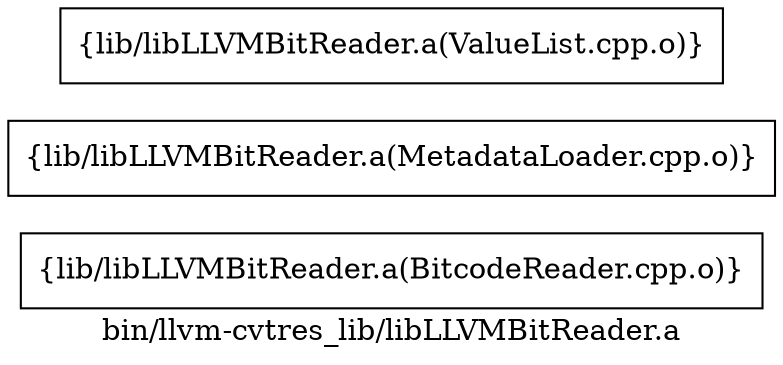 digraph "bin/llvm-cvtres_lib/libLLVMBitReader.a" {
	label="bin/llvm-cvtres_lib/libLLVMBitReader.a";
	rankdir=LR;

	Node0x5557162ae2a8 [shape=record,shape=box,group=0,label="{lib/libLLVMBitReader.a(BitcodeReader.cpp.o)}"];
	Node0x5557162acae8 [shape=record,shape=box,group=0,label="{lib/libLLVMBitReader.a(MetadataLoader.cpp.o)}"];
	Node0x5557162acd18 [shape=record,shape=box,group=0,label="{lib/libLLVMBitReader.a(ValueList.cpp.o)}"];
}
